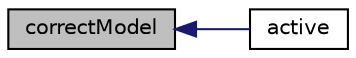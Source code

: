 digraph "correctModel"
{
  bgcolor="transparent";
  edge [fontname="Helvetica",fontsize="10",labelfontname="Helvetica",labelfontsize="10"];
  node [fontname="Helvetica",fontsize="10",shape=record];
  rankdir="LR";
  Node10 [label="correctModel",height=0.2,width=0.4,color="black", fillcolor="grey75", style="filled", fontcolor="black"];
  Node10 -> Node11 [dir="back",color="midnightblue",fontsize="10",style="solid",fontname="Helvetica"];
  Node11 [label="active",height=0.2,width=0.4,color="black",URL="$a30245.html#ad9735e23cb0888fb98e1c5893aecff7e",tooltip="Return the model &#39;active&#39; status - default active = true. "];
}
